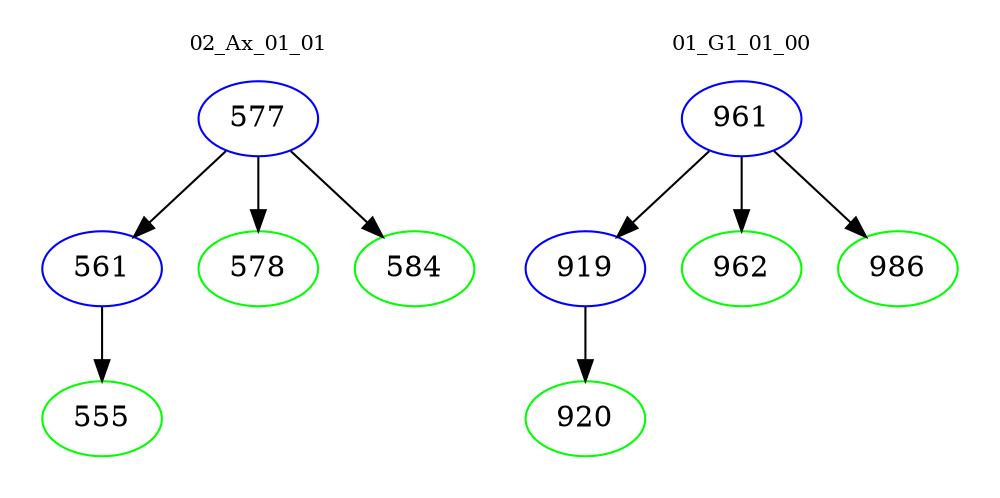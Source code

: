 digraph{
subgraph cluster_0 {
color = white
label = "02_Ax_01_01";
fontsize=10;
T0_577 [label="577", color="blue"]
T0_577 -> T0_561 [color="black"]
T0_561 [label="561", color="blue"]
T0_561 -> T0_555 [color="black"]
T0_555 [label="555", color="green"]
T0_577 -> T0_578 [color="black"]
T0_578 [label="578", color="green"]
T0_577 -> T0_584 [color="black"]
T0_584 [label="584", color="green"]
}
subgraph cluster_1 {
color = white
label = "01_G1_01_00";
fontsize=10;
T1_961 [label="961", color="blue"]
T1_961 -> T1_919 [color="black"]
T1_919 [label="919", color="blue"]
T1_919 -> T1_920 [color="black"]
T1_920 [label="920", color="green"]
T1_961 -> T1_962 [color="black"]
T1_962 [label="962", color="green"]
T1_961 -> T1_986 [color="black"]
T1_986 [label="986", color="green"]
}
}

